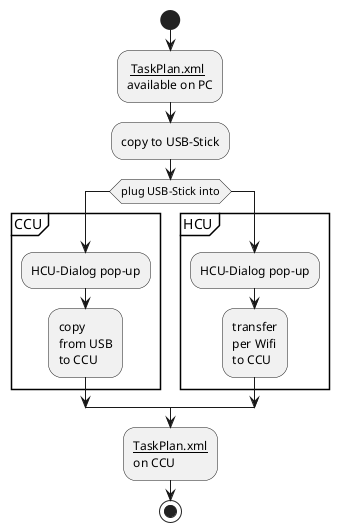 @startuml workfow
skinparam ConditionEndStyle hline

start
: __TaskPlan.xml__
available on PC;
:copy to USB-Stick;
if (plug USB-Stick into) then
  partition "CCU" {
    :HCU-Dialog pop-up;
    :copy
    from USB
    to CCU ;
  }
else
  partition "HCU" {
    :HCU-Dialog pop-up;
    :transfer
    per Wifi
    to CCU;
  }
endif
:__TaskPlan.xml__
on CCU;
stop

@enduml
